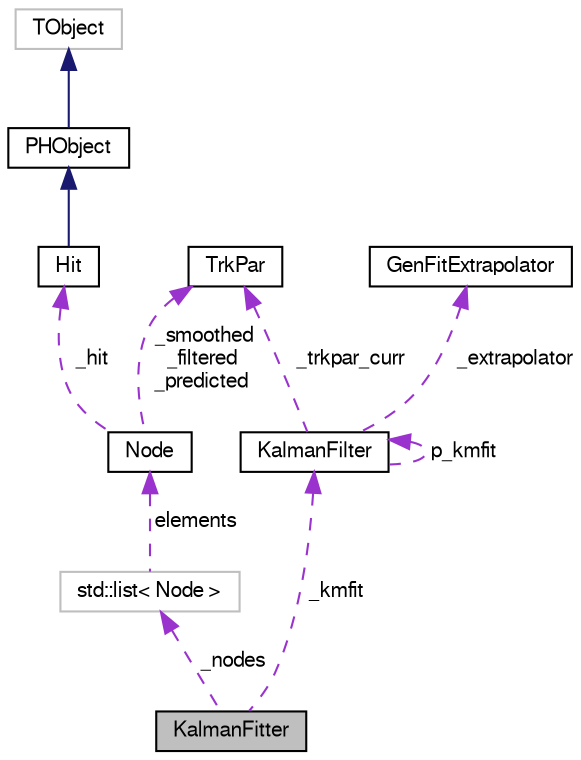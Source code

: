digraph "KalmanFitter"
{
  bgcolor="transparent";
  edge [fontname="FreeSans",fontsize="10",labelfontname="FreeSans",labelfontsize="10"];
  node [fontname="FreeSans",fontsize="10",shape=record];
  Node1 [label="KalmanFitter",height=0.2,width=0.4,color="black", fillcolor="grey75", style="filled" fontcolor="black"];
  Node2 -> Node1 [dir="back",color="darkorchid3",fontsize="10",style="dashed",label=" _nodes" ,fontname="FreeSans"];
  Node2 [label="std::list\< Node \>",height=0.2,width=0.4,color="grey75"];
  Node3 -> Node2 [dir="back",color="darkorchid3",fontsize="10",style="dashed",label=" elements" ,fontname="FreeSans"];
  Node3 [label="Node",height=0.2,width=0.4,color="black",URL="$df/dd0/classNode.html"];
  Node4 -> Node3 [dir="back",color="darkorchid3",fontsize="10",style="dashed",label=" _smoothed\n_filtered\n_predicted" ,fontname="FreeSans"];
  Node4 [label="TrkPar",height=0.2,width=0.4,color="black",URL="$d2/d70/classTrkPar.html"];
  Node5 -> Node3 [dir="back",color="darkorchid3",fontsize="10",style="dashed",label=" _hit" ,fontname="FreeSans"];
  Node5 [label="Hit",height=0.2,width=0.4,color="black",URL="$d0/d88/classHit.html",tooltip="Definition of hit structure. "];
  Node6 -> Node5 [dir="back",color="midnightblue",fontsize="10",style="solid",fontname="FreeSans"];
  Node6 [label="PHObject",height=0.2,width=0.4,color="black",URL="$d9/d24/classPHObject.html"];
  Node7 -> Node6 [dir="back",color="midnightblue",fontsize="10",style="solid",fontname="FreeSans"];
  Node7 [label="TObject",height=0.2,width=0.4,color="grey75"];
  Node8 -> Node1 [dir="back",color="darkorchid3",fontsize="10",style="dashed",label=" _kmfit" ,fontname="FreeSans"];
  Node8 [label="KalmanFilter",height=0.2,width=0.4,color="black",URL="$d6/d2a/classKalmanFilter.html"];
  Node4 -> Node8 [dir="back",color="darkorchid3",fontsize="10",style="dashed",label=" _trkpar_curr" ,fontname="FreeSans"];
  Node8 -> Node8 [dir="back",color="darkorchid3",fontsize="10",style="dashed",label=" p_kmfit" ,fontname="FreeSans"];
  Node9 -> Node8 [dir="back",color="darkorchid3",fontsize="10",style="dashed",label=" _extrapolator" ,fontname="FreeSans"];
  Node9 [label="GenFitExtrapolator",height=0.2,width=0.4,color="black",URL="$d1/d3d/classGenFitExtrapolator.html"];
}
